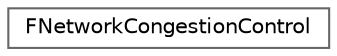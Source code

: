 digraph "Graphical Class Hierarchy"
{
 // INTERACTIVE_SVG=YES
 // LATEX_PDF_SIZE
  bgcolor="transparent";
  edge [fontname=Helvetica,fontsize=10,labelfontname=Helvetica,labelfontsize=10];
  node [fontname=Helvetica,fontsize=10,shape=box,height=0.2,width=0.4];
  rankdir="LR";
  Node0 [id="Node000000",label="FNetworkCongestionControl",height=0.2,width=0.4,color="grey40", fillcolor="white", style="filled",URL="$d6/da6/classFNetworkCongestionControl.html",tooltip="One implementation of network traffic control based on the unacked bytes in flight and the estimated ..."];
}

